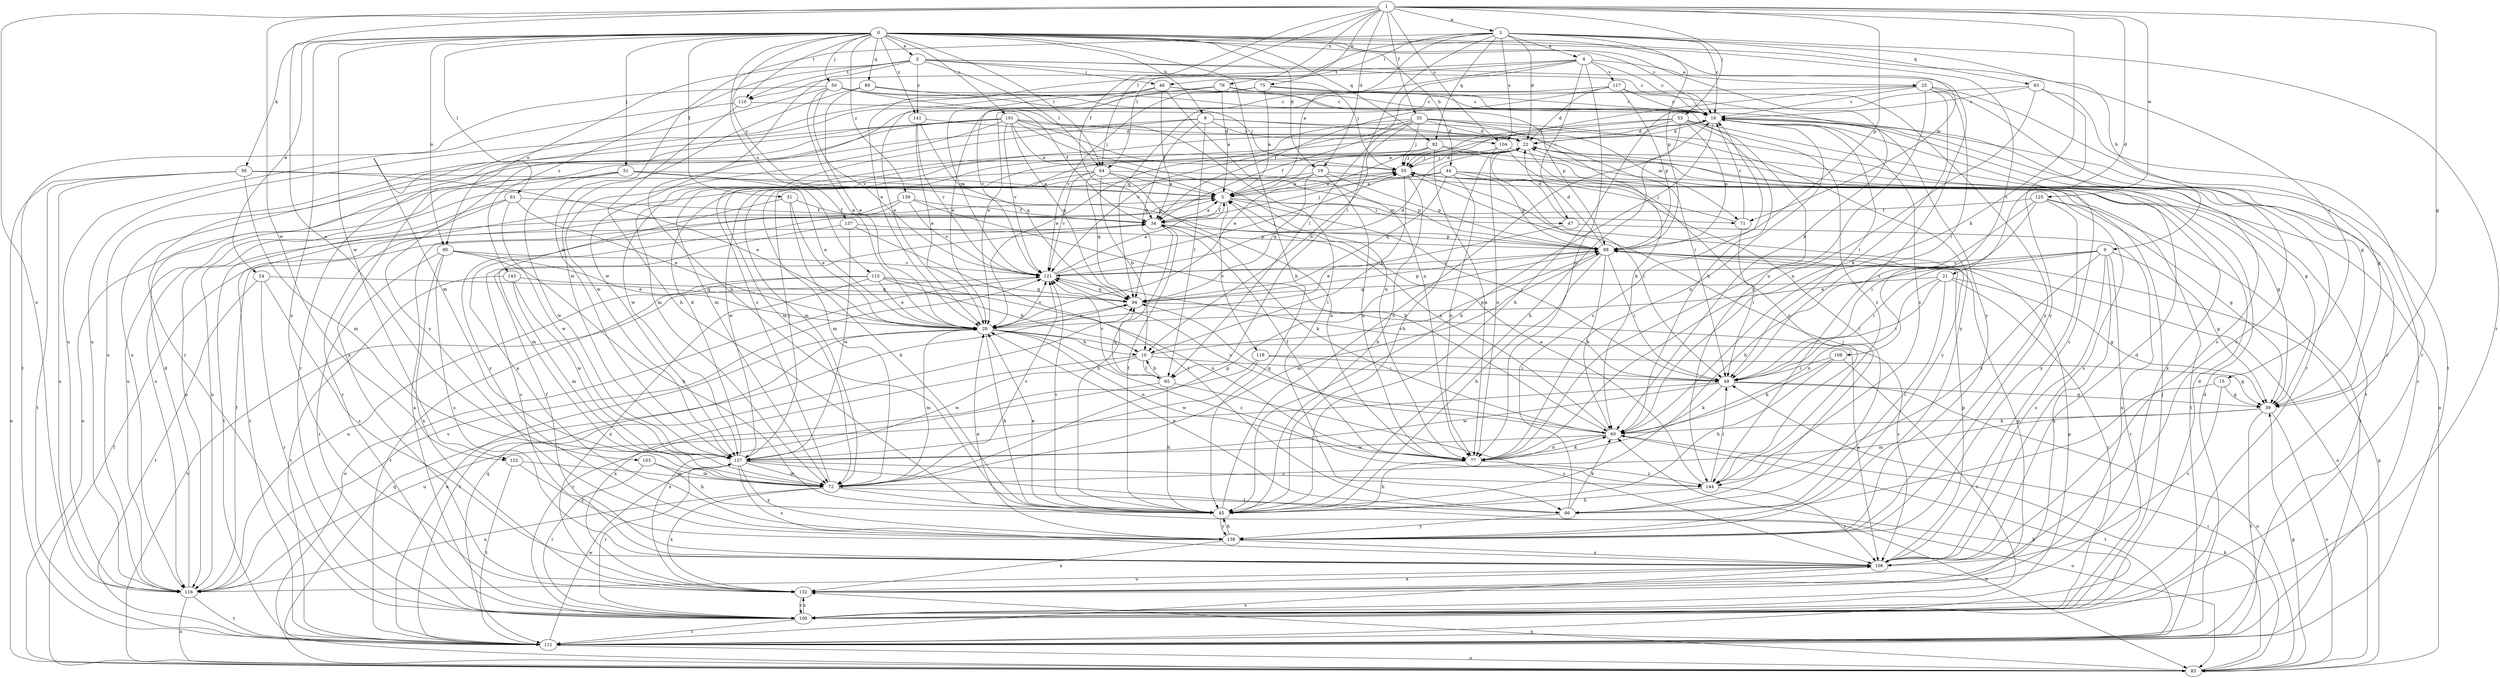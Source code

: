 strict digraph  {
0;
1;
2;
3;
4;
5;
8;
9;
10;
15;
16;
19;
21;
22;
24;
25;
28;
31;
33;
34;
39;
44;
45;
46;
47;
49;
50;
51;
53;
55;
56;
60;
61;
64;
65;
66;
71;
72;
75;
76;
77;
80;
83;
88;
89;
92;
93;
94;
100;
101;
103;
104;
106;
108;
110;
111;
115;
116;
117;
118;
121;
122;
125;
127;
132;
137;
138;
139;
141;
143;
144;
0 -> 2  [label=a];
0 -> 8  [label=b];
0 -> 15  [label=c];
0 -> 16  [label=c];
0 -> 19  [label=d];
0 -> 24  [label=e];
0 -> 31  [label=f];
0 -> 44  [label=h];
0 -> 45  [label=h];
0 -> 50  [label=j];
0 -> 51  [label=j];
0 -> 56  [label=k];
0 -> 60  [label=k];
0 -> 61  [label=l];
0 -> 64  [label=l];
0 -> 71  [label=m];
0 -> 80  [label=o];
0 -> 89  [label=q];
0 -> 92  [label=q];
0 -> 101  [label=s];
0 -> 108  [label=t];
0 -> 110  [label=t];
0 -> 115  [label=u];
0 -> 122  [label=w];
0 -> 132  [label=x];
0 -> 137  [label=y];
0 -> 139  [label=z];
0 -> 141  [label=z];
1 -> 3  [label=a];
1 -> 19  [label=d];
1 -> 21  [label=d];
1 -> 33  [label=f];
1 -> 34  [label=f];
1 -> 39  [label=g];
1 -> 53  [label=j];
1 -> 60  [label=k];
1 -> 64  [label=l];
1 -> 75  [label=n];
1 -> 76  [label=n];
1 -> 88  [label=p];
1 -> 103  [label=s];
1 -> 104  [label=s];
1 -> 116  [label=u];
1 -> 122  [label=w];
1 -> 125  [label=w];
2 -> 16  [label=c];
2 -> 45  [label=h];
2 -> 46  [label=i];
2 -> 55  [label=j];
2 -> 64  [label=l];
2 -> 80  [label=o];
2 -> 110  [label=t];
2 -> 141  [label=z];
2 -> 143  [label=z];
2 -> 144  [label=z];
3 -> 4  [label=a];
3 -> 5  [label=a];
3 -> 9  [label=b];
3 -> 16  [label=c];
3 -> 22  [label=d];
3 -> 46  [label=i];
3 -> 64  [label=l];
3 -> 65  [label=l];
3 -> 88  [label=p];
3 -> 92  [label=q];
3 -> 93  [label=q];
3 -> 100  [label=r];
3 -> 104  [label=s];
3 -> 127  [label=w];
4 -> 16  [label=c];
4 -> 25  [label=e];
4 -> 28  [label=e];
4 -> 47  [label=i];
4 -> 65  [label=l];
4 -> 77  [label=n];
4 -> 94  [label=q];
4 -> 110  [label=t];
4 -> 117  [label=v];
5 -> 34  [label=f];
5 -> 47  [label=i];
5 -> 49  [label=i];
5 -> 71  [label=m];
5 -> 111  [label=t];
5 -> 118  [label=v];
8 -> 22  [label=d];
8 -> 65  [label=l];
8 -> 71  [label=m];
8 -> 72  [label=m];
8 -> 94  [label=q];
8 -> 104  [label=s];
8 -> 116  [label=u];
9 -> 28  [label=e];
9 -> 39  [label=g];
9 -> 49  [label=i];
9 -> 100  [label=r];
9 -> 106  [label=s];
9 -> 121  [label=v];
9 -> 132  [label=x];
9 -> 144  [label=z];
10 -> 49  [label=i];
10 -> 65  [label=l];
10 -> 88  [label=p];
10 -> 127  [label=w];
10 -> 132  [label=x];
15 -> 39  [label=g];
15 -> 66  [label=l];
15 -> 106  [label=s];
16 -> 22  [label=d];
16 -> 39  [label=g];
16 -> 45  [label=h];
16 -> 49  [label=i];
16 -> 72  [label=m];
16 -> 77  [label=n];
16 -> 100  [label=r];
19 -> 5  [label=a];
19 -> 72  [label=m];
19 -> 77  [label=n];
19 -> 88  [label=p];
19 -> 94  [label=q];
19 -> 106  [label=s];
21 -> 39  [label=g];
21 -> 49  [label=i];
21 -> 66  [label=l];
21 -> 77  [label=n];
21 -> 94  [label=q];
21 -> 100  [label=r];
22 -> 55  [label=j];
22 -> 72  [label=m];
22 -> 77  [label=n];
22 -> 111  [label=t];
22 -> 144  [label=z];
24 -> 94  [label=q];
24 -> 100  [label=r];
24 -> 106  [label=s];
24 -> 111  [label=t];
25 -> 16  [label=c];
25 -> 49  [label=i];
25 -> 55  [label=j];
25 -> 60  [label=k];
25 -> 77  [label=n];
25 -> 100  [label=r];
25 -> 111  [label=t];
25 -> 127  [label=w];
28 -> 10  [label=b];
28 -> 45  [label=h];
28 -> 72  [label=m];
28 -> 77  [label=n];
28 -> 106  [label=s];
28 -> 111  [label=t];
28 -> 121  [label=v];
28 -> 144  [label=z];
31 -> 28  [label=e];
31 -> 34  [label=f];
31 -> 45  [label=h];
31 -> 72  [label=m];
33 -> 10  [label=b];
33 -> 22  [label=d];
33 -> 28  [label=e];
33 -> 34  [label=f];
33 -> 55  [label=j];
33 -> 60  [label=k];
33 -> 106  [label=s];
33 -> 121  [label=v];
33 -> 138  [label=y];
34 -> 5  [label=a];
34 -> 45  [label=h];
34 -> 55  [label=j];
34 -> 60  [label=k];
34 -> 88  [label=p];
39 -> 60  [label=k];
39 -> 72  [label=m];
39 -> 83  [label=o];
39 -> 111  [label=t];
44 -> 5  [label=a];
44 -> 39  [label=g];
44 -> 49  [label=i];
44 -> 77  [label=n];
44 -> 88  [label=p];
44 -> 94  [label=q];
44 -> 116  [label=u];
45 -> 16  [label=c];
45 -> 28  [label=e];
45 -> 34  [label=f];
45 -> 121  [label=v];
45 -> 138  [label=y];
46 -> 16  [label=c];
46 -> 28  [label=e];
46 -> 34  [label=f];
46 -> 39  [label=g];
46 -> 77  [label=n];
46 -> 116  [label=u];
46 -> 121  [label=v];
47 -> 22  [label=d];
47 -> 28  [label=e];
47 -> 132  [label=x];
49 -> 39  [label=g];
49 -> 60  [label=k];
49 -> 83  [label=o];
49 -> 116  [label=u];
49 -> 121  [label=v];
49 -> 127  [label=w];
50 -> 16  [label=c];
50 -> 28  [label=e];
50 -> 66  [label=l];
50 -> 72  [label=m];
50 -> 111  [label=t];
50 -> 121  [label=v];
50 -> 144  [label=z];
51 -> 5  [label=a];
51 -> 28  [label=e];
51 -> 83  [label=o];
51 -> 88  [label=p];
51 -> 116  [label=u];
51 -> 127  [label=w];
53 -> 5  [label=a];
53 -> 22  [label=d];
53 -> 28  [label=e];
53 -> 45  [label=h];
53 -> 60  [label=k];
53 -> 88  [label=p];
53 -> 106  [label=s];
53 -> 144  [label=z];
55 -> 5  [label=a];
55 -> 10  [label=b];
55 -> 22  [label=d];
55 -> 45  [label=h];
55 -> 111  [label=t];
55 -> 138  [label=y];
56 -> 5  [label=a];
56 -> 28  [label=e];
56 -> 72  [label=m];
56 -> 83  [label=o];
56 -> 111  [label=t];
56 -> 116  [label=u];
60 -> 5  [label=a];
60 -> 77  [label=n];
60 -> 94  [label=q];
60 -> 111  [label=t];
60 -> 121  [label=v];
60 -> 127  [label=w];
61 -> 28  [label=e];
61 -> 34  [label=f];
61 -> 111  [label=t];
61 -> 116  [label=u];
61 -> 127  [label=w];
64 -> 5  [label=a];
64 -> 10  [label=b];
64 -> 77  [label=n];
64 -> 88  [label=p];
64 -> 94  [label=q];
64 -> 100  [label=r];
64 -> 121  [label=v];
64 -> 127  [label=w];
65 -> 10  [label=b];
65 -> 45  [label=h];
65 -> 94  [label=q];
65 -> 106  [label=s];
65 -> 121  [label=v];
65 -> 132  [label=x];
66 -> 16  [label=c];
66 -> 28  [label=e];
66 -> 55  [label=j];
66 -> 60  [label=k];
66 -> 138  [label=y];
71 -> 16  [label=c];
71 -> 49  [label=i];
71 -> 55  [label=j];
72 -> 16  [label=c];
72 -> 66  [label=l];
72 -> 83  [label=o];
72 -> 88  [label=p];
72 -> 116  [label=u];
72 -> 121  [label=v];
72 -> 132  [label=x];
75 -> 5  [label=a];
75 -> 16  [label=c];
75 -> 28  [label=e];
75 -> 121  [label=v];
75 -> 138  [label=y];
76 -> 5  [label=a];
76 -> 16  [label=c];
76 -> 88  [label=p];
76 -> 100  [label=r];
76 -> 121  [label=v];
77 -> 34  [label=f];
77 -> 45  [label=h];
77 -> 60  [label=k];
77 -> 144  [label=z];
80 -> 28  [label=e];
80 -> 45  [label=h];
80 -> 100  [label=r];
80 -> 106  [label=s];
80 -> 121  [label=v];
80 -> 132  [label=x];
83 -> 34  [label=f];
83 -> 39  [label=g];
83 -> 49  [label=i];
83 -> 60  [label=k];
83 -> 88  [label=p];
83 -> 94  [label=q];
83 -> 121  [label=v];
83 -> 132  [label=x];
88 -> 22  [label=d];
88 -> 45  [label=h];
88 -> 49  [label=i];
88 -> 60  [label=k];
88 -> 72  [label=m];
88 -> 83  [label=o];
88 -> 121  [label=v];
89 -> 16  [label=c];
89 -> 28  [label=e];
89 -> 55  [label=j];
89 -> 127  [label=w];
92 -> 39  [label=g];
92 -> 55  [label=j];
92 -> 72  [label=m];
92 -> 77  [label=n];
92 -> 127  [label=w];
92 -> 132  [label=x];
93 -> 16  [label=c];
93 -> 45  [label=h];
93 -> 77  [label=n];
93 -> 100  [label=r];
93 -> 138  [label=y];
94 -> 28  [label=e];
94 -> 88  [label=p];
94 -> 106  [label=s];
100 -> 5  [label=a];
100 -> 22  [label=d];
100 -> 55  [label=j];
100 -> 88  [label=p];
100 -> 111  [label=t];
100 -> 132  [label=x];
101 -> 5  [label=a];
101 -> 22  [label=d];
101 -> 49  [label=i];
101 -> 55  [label=j];
101 -> 77  [label=n];
101 -> 94  [label=q];
101 -> 100  [label=r];
101 -> 116  [label=u];
101 -> 121  [label=v];
101 -> 127  [label=w];
101 -> 132  [label=x];
101 -> 138  [label=y];
103 -> 45  [label=h];
103 -> 72  [label=m];
103 -> 100  [label=r];
104 -> 45  [label=h];
104 -> 55  [label=j];
104 -> 66  [label=l];
104 -> 83  [label=o];
106 -> 16  [label=c];
106 -> 22  [label=d];
106 -> 34  [label=f];
106 -> 88  [label=p];
106 -> 116  [label=u];
106 -> 132  [label=x];
108 -> 45  [label=h];
108 -> 49  [label=i];
108 -> 60  [label=k];
108 -> 100  [label=r];
110 -> 34  [label=f];
110 -> 45  [label=h];
110 -> 116  [label=u];
111 -> 16  [label=c];
111 -> 22  [label=d];
111 -> 28  [label=e];
111 -> 60  [label=k];
111 -> 83  [label=o];
111 -> 94  [label=q];
111 -> 106  [label=s];
111 -> 127  [label=w];
115 -> 10  [label=b];
115 -> 28  [label=e];
115 -> 77  [label=n];
115 -> 94  [label=q];
115 -> 111  [label=t];
115 -> 116  [label=u];
115 -> 132  [label=x];
116 -> 22  [label=d];
116 -> 34  [label=f];
116 -> 83  [label=o];
116 -> 111  [label=t];
116 -> 121  [label=v];
117 -> 16  [label=c];
117 -> 22  [label=d];
117 -> 28  [label=e];
117 -> 34  [label=f];
117 -> 88  [label=p];
117 -> 138  [label=y];
118 -> 39  [label=g];
118 -> 49  [label=i];
118 -> 100  [label=r];
118 -> 127  [label=w];
121 -> 5  [label=a];
121 -> 22  [label=d];
121 -> 55  [label=j];
121 -> 83  [label=o];
121 -> 94  [label=q];
122 -> 72  [label=m];
122 -> 111  [label=t];
122 -> 138  [label=y];
125 -> 34  [label=f];
125 -> 39  [label=g];
125 -> 45  [label=h];
125 -> 49  [label=i];
125 -> 111  [label=t];
125 -> 138  [label=y];
127 -> 22  [label=d];
127 -> 55  [label=j];
127 -> 72  [label=m];
127 -> 83  [label=o];
127 -> 100  [label=r];
127 -> 106  [label=s];
127 -> 138  [label=y];
127 -> 144  [label=z];
132 -> 88  [label=p];
132 -> 100  [label=r];
137 -> 66  [label=l];
137 -> 88  [label=p];
137 -> 106  [label=s];
137 -> 127  [label=w];
138 -> 5  [label=a];
138 -> 28  [label=e];
138 -> 45  [label=h];
138 -> 106  [label=s];
138 -> 132  [label=x];
139 -> 34  [label=f];
139 -> 60  [label=k];
139 -> 116  [label=u];
139 -> 121  [label=v];
139 -> 138  [label=y];
141 -> 22  [label=d];
141 -> 28  [label=e];
141 -> 94  [label=q];
141 -> 121  [label=v];
143 -> 72  [label=m];
143 -> 94  [label=q];
143 -> 111  [label=t];
143 -> 127  [label=w];
144 -> 5  [label=a];
144 -> 16  [label=c];
144 -> 45  [label=h];
144 -> 49  [label=i];
144 -> 106  [label=s];
}
